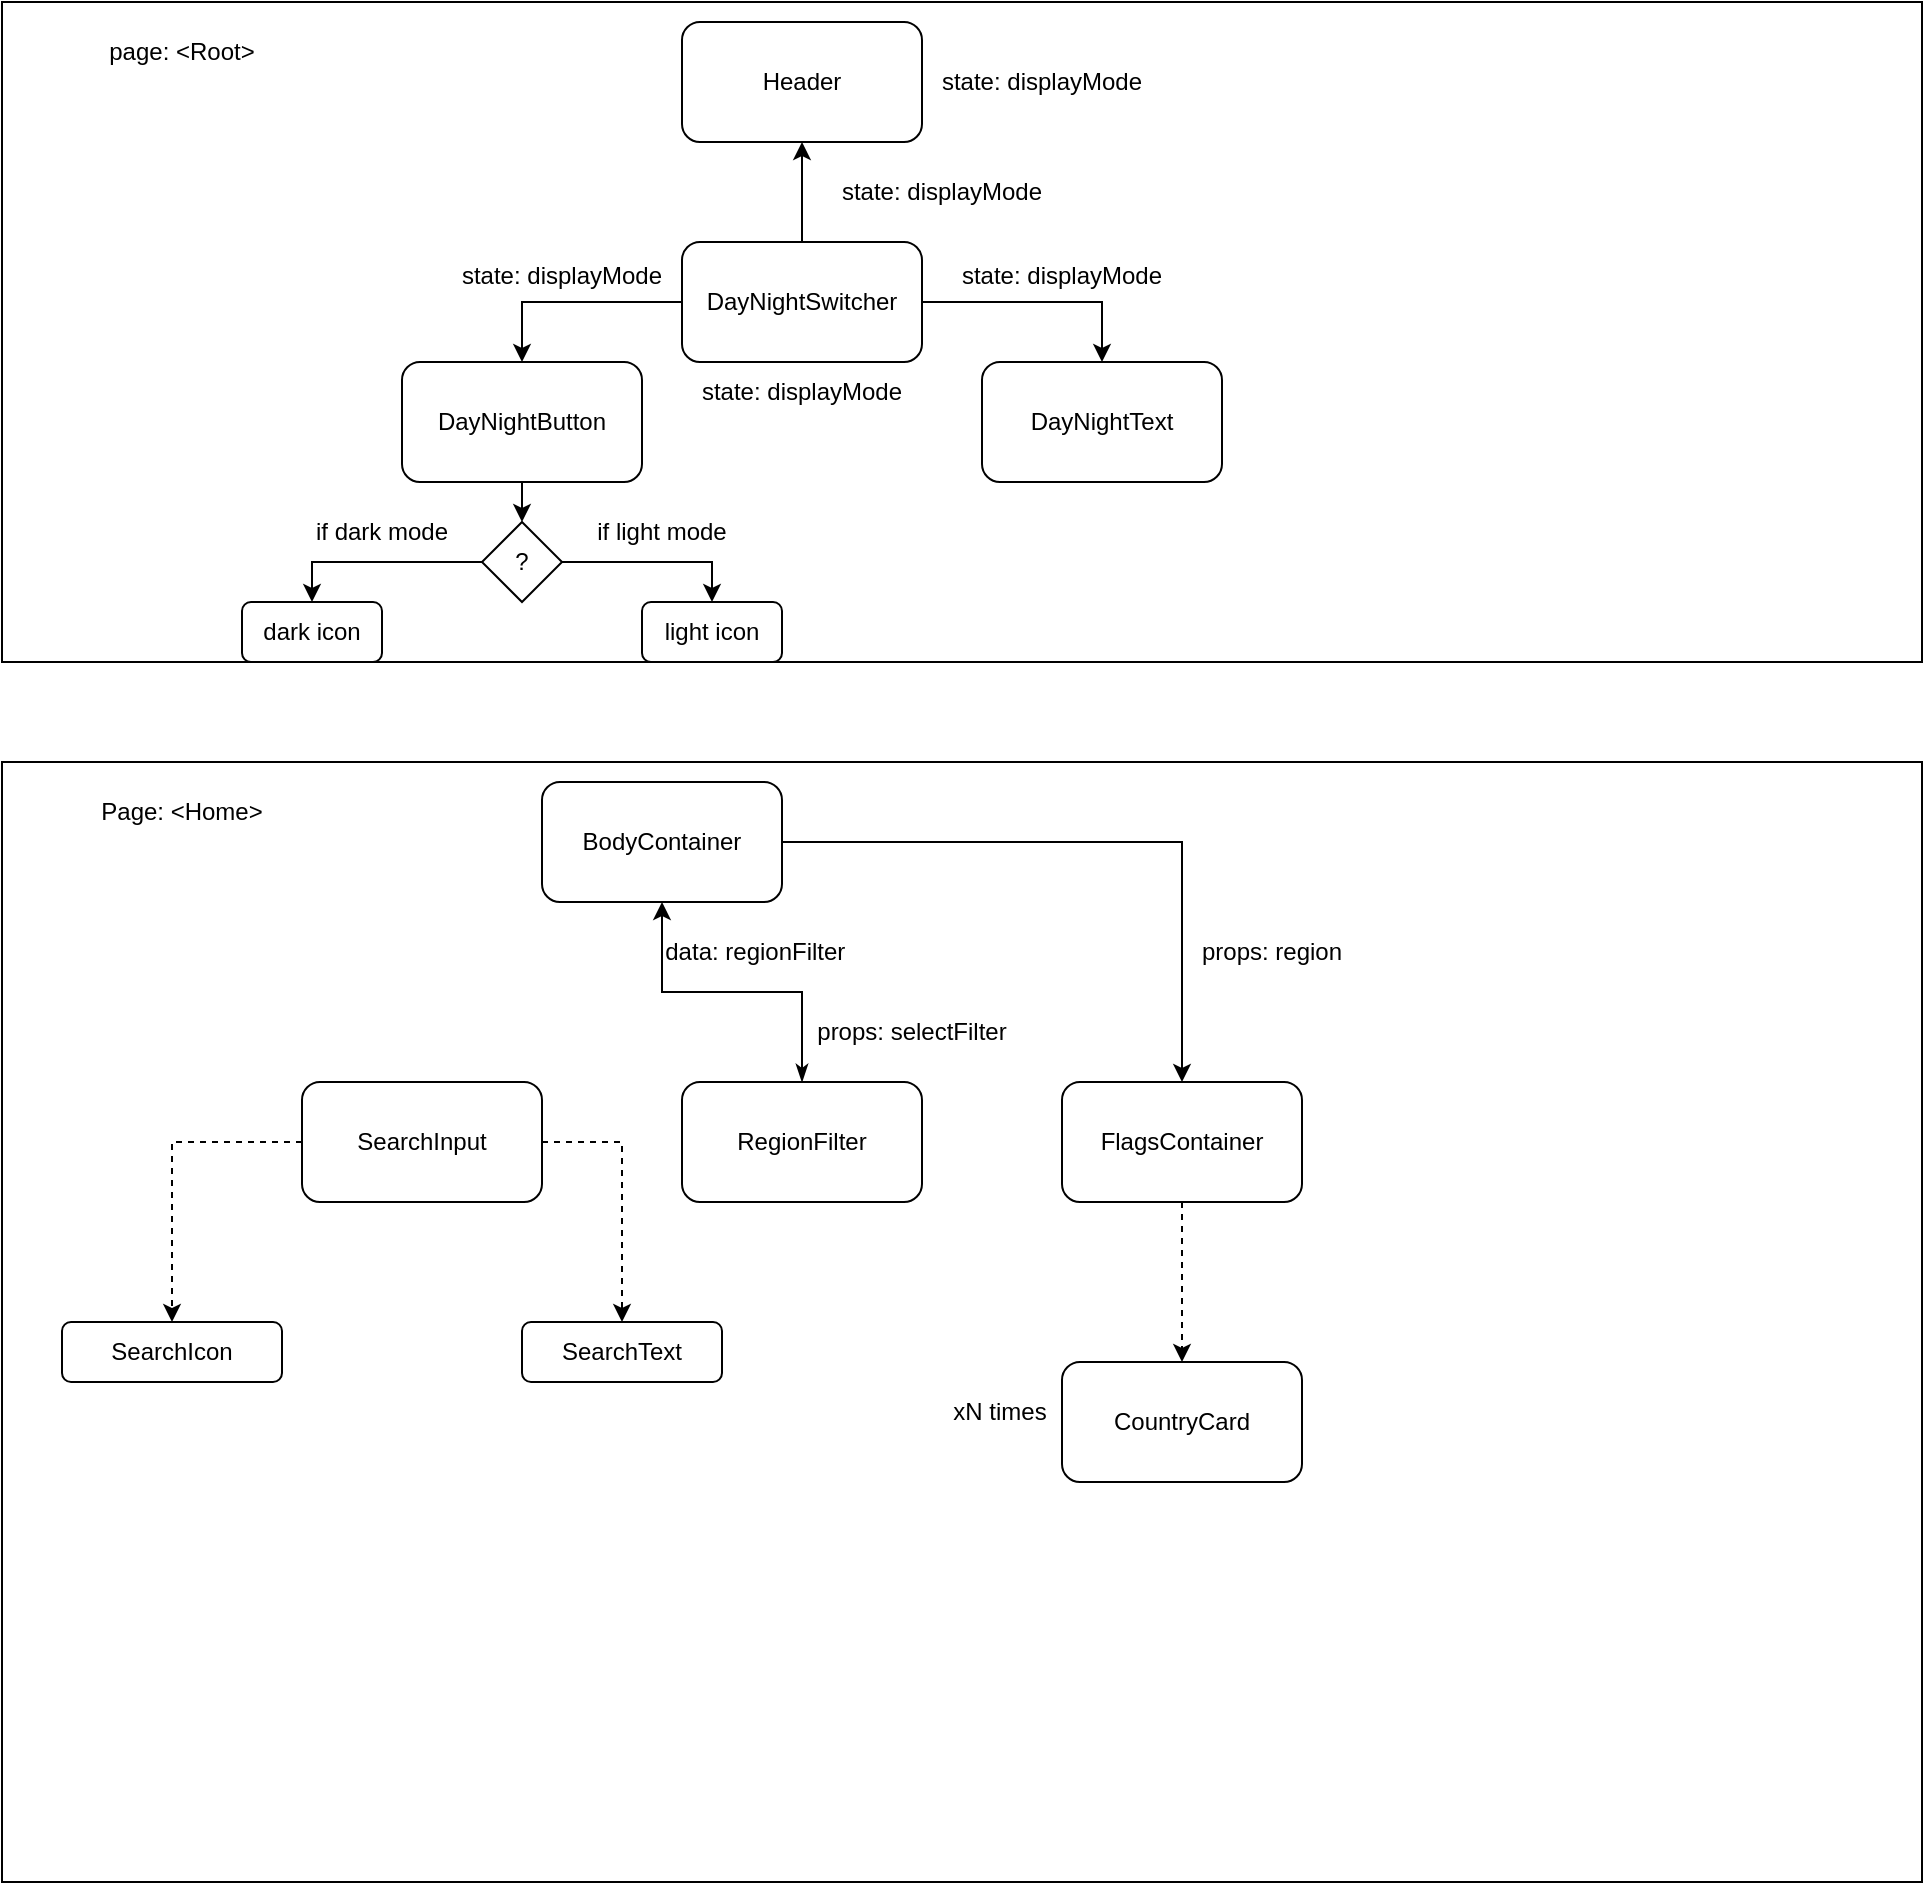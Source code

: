 <mxfile version="20.7.4" type="device"><diagram id="-Nu8J-RwCjUlaswgpH6S" name="Page-1"><mxGraphModel dx="2247" dy="782" grid="1" gridSize="10" guides="1" tooltips="1" connect="1" arrows="1" fold="1" page="1" pageScale="1" pageWidth="827" pageHeight="1169" math="0" shadow="0"><root><mxCell id="0"/><mxCell id="1" parent="0"/><mxCell id="GRs-NKsQHJih3pANq5fl-9" value="" style="rounded=0;whiteSpace=wrap;html=1;" parent="1" vertex="1"><mxGeometry x="-520" y="10" width="960" height="330" as="geometry"/></mxCell><mxCell id="ib7N92UQqVUvnPPRWz6G-21" value="" style="rounded=0;whiteSpace=wrap;html=1;" parent="1" vertex="1"><mxGeometry x="-520" y="390" width="960" height="560" as="geometry"/></mxCell><mxCell id="fc9Z4mjeqXyYfIT81-rh-10" style="edgeStyle=orthogonalEdgeStyle;rounded=0;orthogonalLoop=1;jettySize=auto;html=1;exitX=1;exitY=0.5;exitDx=0;exitDy=0;entryX=0.5;entryY=0;entryDx=0;entryDy=0;startArrow=none;startFill=0;" edge="1" parent="1" source="ib7N92UQqVUvnPPRWz6G-4" target="ib7N92UQqVUvnPPRWz6G-10"><mxGeometry relative="1" as="geometry"/></mxCell><mxCell id="ib7N92UQqVUvnPPRWz6G-4" value="BodyContainer" style="rounded=1;whiteSpace=wrap;html=1;" parent="1" vertex="1"><mxGeometry x="-250" y="400" width="120" height="60" as="geometry"/></mxCell><mxCell id="fc9Z4mjeqXyYfIT81-rh-6" style="edgeStyle=orthogonalEdgeStyle;rounded=0;orthogonalLoop=1;jettySize=auto;html=1;exitX=1;exitY=0.5;exitDx=0;exitDy=0;dashed=1;" edge="1" parent="1" source="ib7N92UQqVUvnPPRWz6G-6" target="cI3oKXmsHiLIpqOobyuc-21"><mxGeometry relative="1" as="geometry"/></mxCell><mxCell id="fc9Z4mjeqXyYfIT81-rh-7" style="edgeStyle=orthogonalEdgeStyle;rounded=0;orthogonalLoop=1;jettySize=auto;html=1;exitX=0;exitY=0.5;exitDx=0;exitDy=0;dashed=1;" edge="1" parent="1" source="ib7N92UQqVUvnPPRWz6G-6" target="cI3oKXmsHiLIpqOobyuc-20"><mxGeometry relative="1" as="geometry"/></mxCell><mxCell id="ib7N92UQqVUvnPPRWz6G-6" value="SearchInput" style="rounded=1;whiteSpace=wrap;html=1;" parent="1" vertex="1"><mxGeometry x="-370" y="550" width="120" height="60" as="geometry"/></mxCell><mxCell id="fc9Z4mjeqXyYfIT81-rh-4" style="edgeStyle=orthogonalEdgeStyle;rounded=0;orthogonalLoop=1;jettySize=auto;html=1;exitX=0.5;exitY=0;exitDx=0;exitDy=0;entryX=0.5;entryY=1;entryDx=0;entryDy=0;startArrow=classicThin;startFill=1;" edge="1" parent="1" source="ib7N92UQqVUvnPPRWz6G-8" target="ib7N92UQqVUvnPPRWz6G-4"><mxGeometry relative="1" as="geometry"/></mxCell><mxCell id="ib7N92UQqVUvnPPRWz6G-8" value="RegionFilter" style="rounded=1;whiteSpace=wrap;html=1;" parent="1" vertex="1"><mxGeometry x="-180" y="550" width="120" height="60" as="geometry"/></mxCell><mxCell id="ib7N92UQqVUvnPPRWz6G-19" value="" style="edgeStyle=orthogonalEdgeStyle;rounded=0;orthogonalLoop=1;jettySize=auto;html=1;dashed=1;" parent="1" source="ib7N92UQqVUvnPPRWz6G-10" target="ib7N92UQqVUvnPPRWz6G-18" edge="1"><mxGeometry relative="1" as="geometry"/></mxCell><mxCell id="ib7N92UQqVUvnPPRWz6G-10" value="FlagsContainer" style="rounded=1;whiteSpace=wrap;html=1;" parent="1" vertex="1"><mxGeometry x="10" y="550" width="120" height="60" as="geometry"/></mxCell><mxCell id="ib7N92UQqVUvnPPRWz6G-18" value="CountryCard" style="whiteSpace=wrap;html=1;rounded=1;" parent="1" vertex="1"><mxGeometry x="10" y="690" width="120" height="60" as="geometry"/></mxCell><mxCell id="ib7N92UQqVUvnPPRWz6G-20" value="xN times" style="text;html=1;strokeColor=none;fillColor=none;align=center;verticalAlign=middle;whiteSpace=wrap;rounded=0;" parent="1" vertex="1"><mxGeometry x="-51" y="700" width="60" height="30" as="geometry"/></mxCell><mxCell id="ib7N92UQqVUvnPPRWz6G-22" value="Page: &amp;lt;Home&amp;gt;" style="text;html=1;strokeColor=none;fillColor=none;align=center;verticalAlign=middle;whiteSpace=wrap;rounded=0;" parent="1" vertex="1"><mxGeometry x="-520" y="400" width="180" height="30" as="geometry"/></mxCell><mxCell id="GRs-NKsQHJih3pANq5fl-2" value="Header" style="whiteSpace=wrap;html=1;rounded=1;" parent="1" vertex="1"><mxGeometry x="-180" y="20" width="120" height="60" as="geometry"/></mxCell><mxCell id="GRs-NKsQHJih3pANq5fl-3" style="edgeStyle=orthogonalEdgeStyle;rounded=0;orthogonalLoop=1;jettySize=auto;html=1;exitX=0;exitY=0.5;exitDx=0;exitDy=0;entryX=0.5;entryY=0;entryDx=0;entryDy=0;" parent="1" source="GRs-NKsQHJih3pANq5fl-5" target="GRs-NKsQHJih3pANq5fl-6" edge="1"><mxGeometry relative="1" as="geometry"/></mxCell><mxCell id="GRs-NKsQHJih3pANq5fl-10" style="edgeStyle=orthogonalEdgeStyle;rounded=0;orthogonalLoop=1;jettySize=auto;html=1;exitX=1;exitY=0.5;exitDx=0;exitDy=0;entryX=0.5;entryY=0;entryDx=0;entryDy=0;" parent="1" source="GRs-NKsQHJih3pANq5fl-5" target="GRs-NKsQHJih3pANq5fl-7" edge="1"><mxGeometry relative="1" as="geometry"/></mxCell><mxCell id="cI3oKXmsHiLIpqOobyuc-10" style="edgeStyle=orthogonalEdgeStyle;rounded=0;orthogonalLoop=1;jettySize=auto;html=1;entryX=0.5;entryY=1;entryDx=0;entryDy=0;" parent="1" source="GRs-NKsQHJih3pANq5fl-5" target="GRs-NKsQHJih3pANq5fl-2" edge="1"><mxGeometry relative="1" as="geometry"/></mxCell><mxCell id="GRs-NKsQHJih3pANq5fl-5" value="DayNightSwitcher" style="whiteSpace=wrap;html=1;rounded=1;" parent="1" vertex="1"><mxGeometry x="-180" y="130" width="120" height="60" as="geometry"/></mxCell><mxCell id="cI3oKXmsHiLIpqOobyuc-5" style="edgeStyle=orthogonalEdgeStyle;rounded=0;orthogonalLoop=1;jettySize=auto;html=1;exitX=0.5;exitY=1;exitDx=0;exitDy=0;entryX=0.5;entryY=0;entryDx=0;entryDy=0;" parent="1" source="GRs-NKsQHJih3pANq5fl-6" target="cI3oKXmsHiLIpqOobyuc-1" edge="1"><mxGeometry relative="1" as="geometry"/></mxCell><mxCell id="GRs-NKsQHJih3pANq5fl-6" value="DayNightButton" style="whiteSpace=wrap;html=1;rounded=1;" parent="1" vertex="1"><mxGeometry x="-320" y="190" width="120" height="60" as="geometry"/></mxCell><mxCell id="GRs-NKsQHJih3pANq5fl-7" value="DayNightText" style="whiteSpace=wrap;html=1;rounded=1;" parent="1" vertex="1"><mxGeometry x="-30" y="190" width="120" height="60" as="geometry"/></mxCell><mxCell id="GRs-NKsQHJih3pANq5fl-11" value="page: &amp;lt;Root&amp;gt;" style="text;html=1;strokeColor=none;fillColor=none;align=center;verticalAlign=middle;whiteSpace=wrap;rounded=0;" parent="1" vertex="1"><mxGeometry x="-520" y="20" width="180" height="30" as="geometry"/></mxCell><mxCell id="cI3oKXmsHiLIpqOobyuc-6" style="edgeStyle=orthogonalEdgeStyle;rounded=0;orthogonalLoop=1;jettySize=auto;html=1;exitX=0;exitY=0.5;exitDx=0;exitDy=0;entryX=0.5;entryY=0;entryDx=0;entryDy=0;" parent="1" source="cI3oKXmsHiLIpqOobyuc-1" target="cI3oKXmsHiLIpqOobyuc-2" edge="1"><mxGeometry relative="1" as="geometry"/></mxCell><mxCell id="cI3oKXmsHiLIpqOobyuc-7" style="edgeStyle=orthogonalEdgeStyle;rounded=0;orthogonalLoop=1;jettySize=auto;html=1;exitX=1;exitY=0.5;exitDx=0;exitDy=0;entryX=0.5;entryY=0;entryDx=0;entryDy=0;" parent="1" source="cI3oKXmsHiLIpqOobyuc-1" target="cI3oKXmsHiLIpqOobyuc-3" edge="1"><mxGeometry relative="1" as="geometry"/></mxCell><mxCell id="cI3oKXmsHiLIpqOobyuc-1" value="?" style="rhombus;whiteSpace=wrap;html=1;" parent="1" vertex="1"><mxGeometry x="-280" y="270" width="40" height="40" as="geometry"/></mxCell><mxCell id="cI3oKXmsHiLIpqOobyuc-2" value="dark icon" style="rounded=1;whiteSpace=wrap;html=1;" parent="1" vertex="1"><mxGeometry x="-400" y="310" width="70" height="30" as="geometry"/></mxCell><mxCell id="cI3oKXmsHiLIpqOobyuc-3" value="light icon" style="rounded=1;whiteSpace=wrap;html=1;" parent="1" vertex="1"><mxGeometry x="-200" y="310" width="70" height="30" as="geometry"/></mxCell><mxCell id="cI3oKXmsHiLIpqOobyuc-8" value="state: displayMode" style="text;html=1;strokeColor=none;fillColor=none;align=center;verticalAlign=middle;whiteSpace=wrap;rounded=0;" parent="1" vertex="1"><mxGeometry x="-110" y="90" width="120" height="30" as="geometry"/></mxCell><mxCell id="cI3oKXmsHiLIpqOobyuc-12" value="state: displayMode" style="text;html=1;strokeColor=none;fillColor=none;align=center;verticalAlign=middle;whiteSpace=wrap;rounded=0;" parent="1" vertex="1"><mxGeometry x="-300" y="132" width="120" height="30" as="geometry"/></mxCell><mxCell id="cI3oKXmsHiLIpqOobyuc-13" value="state: displayMode" style="text;html=1;strokeColor=none;fillColor=none;align=center;verticalAlign=middle;whiteSpace=wrap;rounded=0;" parent="1" vertex="1"><mxGeometry x="-50" y="132" width="120" height="30" as="geometry"/></mxCell><mxCell id="cI3oKXmsHiLIpqOobyuc-14" value="state: displayMode" style="text;html=1;strokeColor=none;fillColor=none;align=center;verticalAlign=middle;whiteSpace=wrap;rounded=0;" parent="1" vertex="1"><mxGeometry x="-180" y="190" width="120" height="30" as="geometry"/></mxCell><mxCell id="cI3oKXmsHiLIpqOobyuc-16" value="state: displayMode" style="text;html=1;strokeColor=none;fillColor=none;align=center;verticalAlign=middle;whiteSpace=wrap;rounded=0;" parent="1" vertex="1"><mxGeometry x="-60" y="35" width="120" height="30" as="geometry"/></mxCell><mxCell id="cI3oKXmsHiLIpqOobyuc-17" value="if light mode" style="text;html=1;strokeColor=none;fillColor=none;align=center;verticalAlign=middle;whiteSpace=wrap;rounded=0;" parent="1" vertex="1"><mxGeometry x="-250" y="260" width="120" height="30" as="geometry"/></mxCell><mxCell id="cI3oKXmsHiLIpqOobyuc-18" value="if dark mode" style="text;html=1;strokeColor=none;fillColor=none;align=center;verticalAlign=middle;whiteSpace=wrap;rounded=0;" parent="1" vertex="1"><mxGeometry x="-390" y="260" width="120" height="30" as="geometry"/></mxCell><mxCell id="cI3oKXmsHiLIpqOobyuc-20" value="SearchIcon" style="rounded=1;whiteSpace=wrap;html=1;" parent="1" vertex="1"><mxGeometry x="-490" y="670" width="110" height="30" as="geometry"/></mxCell><mxCell id="cI3oKXmsHiLIpqOobyuc-21" value="SearchText" style="rounded=1;whiteSpace=wrap;html=1;" parent="1" vertex="1"><mxGeometry x="-260" y="670" width="100" height="30" as="geometry"/></mxCell><mxCell id="fc9Z4mjeqXyYfIT81-rh-3" value="&amp;nbsp;data: regionFilter" style="text;html=1;strokeColor=none;fillColor=none;align=center;verticalAlign=middle;whiteSpace=wrap;rounded=0;" vertex="1" parent="1"><mxGeometry x="-200" y="470" width="110" height="30" as="geometry"/></mxCell><mxCell id="fc9Z4mjeqXyYfIT81-rh-9" value="props: selectFilter" style="text;html=1;strokeColor=none;fillColor=none;align=center;verticalAlign=middle;whiteSpace=wrap;rounded=0;" vertex="1" parent="1"><mxGeometry x="-120" y="510" width="110" height="30" as="geometry"/></mxCell><mxCell id="fc9Z4mjeqXyYfIT81-rh-11" value="props: region" style="text;html=1;strokeColor=none;fillColor=none;align=center;verticalAlign=middle;whiteSpace=wrap;rounded=0;" vertex="1" parent="1"><mxGeometry x="60" y="470" width="110" height="30" as="geometry"/></mxCell></root></mxGraphModel></diagram></mxfile>
